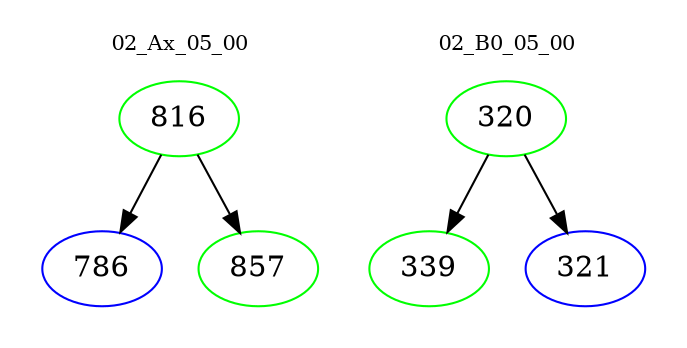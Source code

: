digraph{
subgraph cluster_0 {
color = white
label = "02_Ax_05_00";
fontsize=10;
T0_816 [label="816", color="green"]
T0_816 -> T0_786 [color="black"]
T0_786 [label="786", color="blue"]
T0_816 -> T0_857 [color="black"]
T0_857 [label="857", color="green"]
}
subgraph cluster_1 {
color = white
label = "02_B0_05_00";
fontsize=10;
T1_320 [label="320", color="green"]
T1_320 -> T1_339 [color="black"]
T1_339 [label="339", color="green"]
T1_320 -> T1_321 [color="black"]
T1_321 [label="321", color="blue"]
}
}
